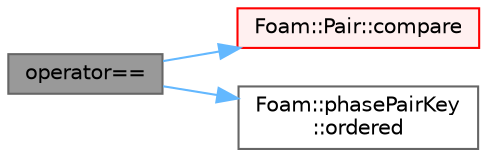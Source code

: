 digraph "operator=="
{
 // LATEX_PDF_SIZE
  bgcolor="transparent";
  edge [fontname=Helvetica,fontsize=10,labelfontname=Helvetica,labelfontsize=10];
  node [fontname=Helvetica,fontsize=10,shape=box,height=0.2,width=0.4];
  rankdir="LR";
  Node1 [id="Node000001",label="operator==",height=0.2,width=0.4,color="gray40", fillcolor="grey60", style="filled", fontcolor="black",tooltip=" "];
  Node1 -> Node2 [id="edge1_Node000001_Node000002",color="steelblue1",style="solid",tooltip=" "];
  Node2 [id="Node000002",label="Foam::Pair::compare",height=0.2,width=0.4,color="red", fillcolor="#FFF0F0", style="filled",URL="$classFoam_1_1Pair.html#aa49b2c738e8fa9b70727f3a3efb22908",tooltip=" "];
  Node1 -> Node5 [id="edge2_Node000001_Node000005",color="steelblue1",style="solid",tooltip=" "];
  Node5 [id="Node000005",label="Foam::phasePairKey\l::ordered",height=0.2,width=0.4,color="grey40", fillcolor="white", style="filled",URL="$classFoam_1_1phasePairKey.html#a3b624fcb10f491b0c3f930ce2a01e4f8",tooltip=" "];
}
